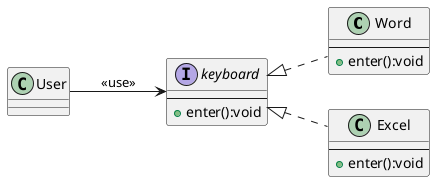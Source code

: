 @startuml ユースケース図
left to right direction
' class 会社 {}
' class 社員 {}
' 会社-->社員:雇う
' 会社 "0..1" ---- "*" 社員 
' note top of 会社:雇用者
' note top of 社員:従業員
' 会員リスト o-- 会員
' note right of 会員リスト
' 会員クラスがなくて成り立つ
' end note
' パソコン"1" *-- ハードディスク
' note right of パソコン
' ハードディスクがないと成り立ちません。
' end note
' 会社 o-- 社員
' 社員 *-- 社員証
' 注文<.. 注文管理
' note top of 注文管理
' 注文管理が注文のメソッドもしくは属性を呼び出している
' endnote
' class 社員{
' - 社員ID
' - 社員名
' ---
' + 社員ID設定（社員ID:int）:void
' + 社員ID取得（）:int
' + 社員名設定（社員名:String）:void
' + 社員名取得（）:String
' }
' class 技術社員{
' - プロジェクト名:String
' ---
' + プロジェクト名設定（プロジェクト名:String）:void
' + プロジェクト名取得（）:String
' }
' class 営業社員{
' - 担当地域名:String
' ---
' + 担当地域名設定（プロジェクト名:String）:void
' + 担当地域名取得（）:String
' }
' ' 社員<|--down- 技術社員
' ' 社員<|--down- 営業社員
' 技術社員 -down--|> 社員
' 営業社員 -down--|> 社員
' abstract class Animal <<Abstract>> {
' ---
' + Walk:void
' + {abstract} eat():int
' + {abstract} cry():void
' }
' class Dog {
' ---
' + eat():int
' + cry():void
' }
' class Cat {
' ---
' + eat():int
' + cry():void
' }
' Animal <|-down- Dog
' Animal <|-down- Cat
class Word {
---
+ enter():void
}
class Excel {
---
+ enter():void
}
interface keyboard {
' <<interface>>
---
+ enter():void
}
keyboard <|.. Word
keyboard <|.. Excel
class User {
}
keyboard <-up- User:<< use >>
@enduml